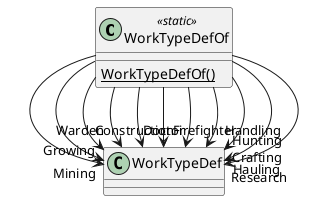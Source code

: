 @startuml
class WorkTypeDefOf <<static>> {
    {static} WorkTypeDefOf()
}
WorkTypeDefOf --> "Mining" WorkTypeDef
WorkTypeDefOf --> "Growing" WorkTypeDef
WorkTypeDefOf --> "Construction" WorkTypeDef
WorkTypeDefOf --> "Warden" WorkTypeDef
WorkTypeDefOf --> "Doctor" WorkTypeDef
WorkTypeDefOf --> "Firefighter" WorkTypeDef
WorkTypeDefOf --> "Hunting" WorkTypeDef
WorkTypeDefOf --> "Handling" WorkTypeDef
WorkTypeDefOf --> "Crafting" WorkTypeDef
WorkTypeDefOf --> "Hauling" WorkTypeDef
WorkTypeDefOf --> "Research" WorkTypeDef
@enduml
